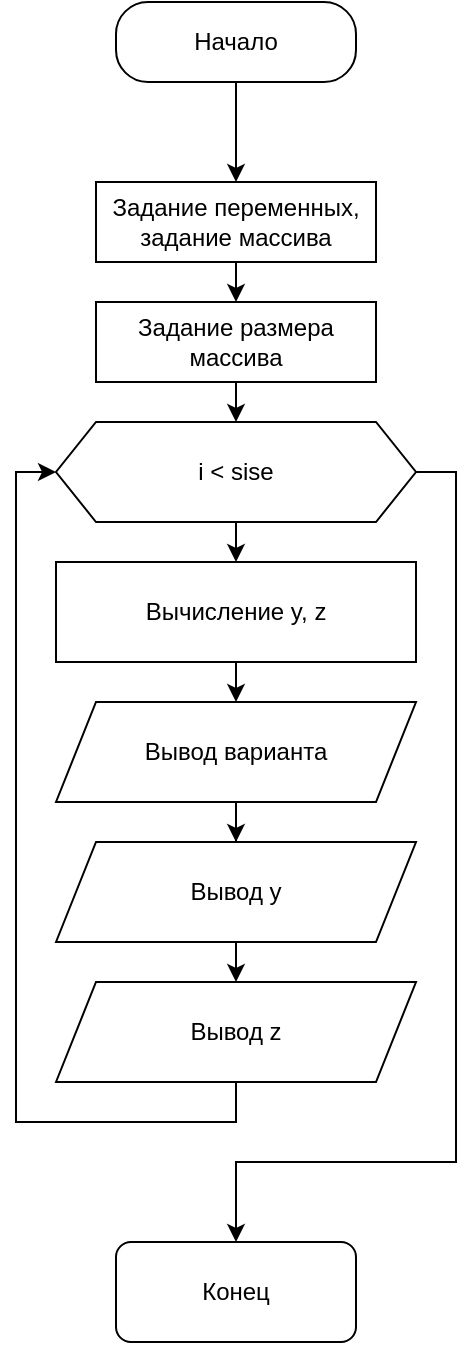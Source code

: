 <mxfile version="13.6.2" type="device" pages="3"><diagram id="C5RBs43oDa-KdzZeNtuy" name="Page-1"><mxGraphModel dx="1024" dy="592" grid="1" gridSize="10" guides="1" tooltips="1" connect="1" arrows="1" fold="1" page="1" pageScale="1" pageWidth="827" pageHeight="1169" math="0" shadow="0"><root><mxCell id="WIyWlLk6GJQsqaUBKTNV-0"/><mxCell id="WIyWlLk6GJQsqaUBKTNV-1" parent="WIyWlLk6GJQsqaUBKTNV-0"/><mxCell id="FZc9Bk3VSpk9-Ep2G_-g-2" style="edgeStyle=orthogonalEdgeStyle;rounded=0;orthogonalLoop=1;jettySize=auto;html=1;exitX=0.5;exitY=1;exitDx=0;exitDy=0;entryX=0.5;entryY=0;entryDx=0;entryDy=0;" edge="1" parent="WIyWlLk6GJQsqaUBKTNV-1" source="WIyWlLk6GJQsqaUBKTNV-3" target="FZc9Bk3VSpk9-Ep2G_-g-1"><mxGeometry relative="1" as="geometry"/></mxCell><mxCell id="WIyWlLk6GJQsqaUBKTNV-3" value="Начало" style="rounded=1;whiteSpace=wrap;html=1;fontSize=12;glass=0;strokeWidth=1;shadow=0;arcSize=40;" parent="WIyWlLk6GJQsqaUBKTNV-1" vertex="1"><mxGeometry x="160" y="80" width="120" height="40" as="geometry"/></mxCell><mxCell id="FZc9Bk3VSpk9-Ep2G_-g-4" style="edgeStyle=orthogonalEdgeStyle;rounded=0;orthogonalLoop=1;jettySize=auto;html=1;exitX=0.5;exitY=1;exitDx=0;exitDy=0;entryX=0.5;entryY=0;entryDx=0;entryDy=0;" edge="1" parent="WIyWlLk6GJQsqaUBKTNV-1" source="FZc9Bk3VSpk9-Ep2G_-g-1" target="FZc9Bk3VSpk9-Ep2G_-g-3"><mxGeometry relative="1" as="geometry"/></mxCell><mxCell id="FZc9Bk3VSpk9-Ep2G_-g-1" value="Задание переменных, задание массива" style="rounded=0;whiteSpace=wrap;html=1;" vertex="1" parent="WIyWlLk6GJQsqaUBKTNV-1"><mxGeometry x="150" y="170" width="140" height="40" as="geometry"/></mxCell><mxCell id="FZc9Bk3VSpk9-Ep2G_-g-6" style="edgeStyle=orthogonalEdgeStyle;rounded=0;orthogonalLoop=1;jettySize=auto;html=1;exitX=0.5;exitY=1;exitDx=0;exitDy=0;entryX=0.5;entryY=0;entryDx=0;entryDy=0;" edge="1" parent="WIyWlLk6GJQsqaUBKTNV-1" source="FZc9Bk3VSpk9-Ep2G_-g-3" target="FZc9Bk3VSpk9-Ep2G_-g-5"><mxGeometry relative="1" as="geometry"/></mxCell><mxCell id="FZc9Bk3VSpk9-Ep2G_-g-3" value="Задание размера массива" style="rounded=0;whiteSpace=wrap;html=1;" vertex="1" parent="WIyWlLk6GJQsqaUBKTNV-1"><mxGeometry x="150" y="230" width="140" height="40" as="geometry"/></mxCell><mxCell id="FZc9Bk3VSpk9-Ep2G_-g-13" style="edgeStyle=orthogonalEdgeStyle;rounded=0;orthogonalLoop=1;jettySize=auto;html=1;exitX=0.5;exitY=1;exitDx=0;exitDy=0;entryX=0.5;entryY=0;entryDx=0;entryDy=0;" edge="1" parent="WIyWlLk6GJQsqaUBKTNV-1" source="FZc9Bk3VSpk9-Ep2G_-g-5" target="FZc9Bk3VSpk9-Ep2G_-g-8"><mxGeometry relative="1" as="geometry"/></mxCell><mxCell id="FZc9Bk3VSpk9-Ep2G_-g-19" style="edgeStyle=orthogonalEdgeStyle;rounded=0;orthogonalLoop=1;jettySize=auto;html=1;exitX=1;exitY=0.5;exitDx=0;exitDy=0;entryX=0.5;entryY=0;entryDx=0;entryDy=0;" edge="1" parent="WIyWlLk6GJQsqaUBKTNV-1" source="FZc9Bk3VSpk9-Ep2G_-g-5" target="FZc9Bk3VSpk9-Ep2G_-g-17"><mxGeometry relative="1" as="geometry"><Array as="points"><mxPoint x="330" y="315"/><mxPoint x="330" y="660"/><mxPoint x="220" y="660"/></Array></mxGeometry></mxCell><mxCell id="FZc9Bk3VSpk9-Ep2G_-g-5" value="i &amp;lt; sise" style="shape=hexagon;perimeter=hexagonPerimeter2;whiteSpace=wrap;html=1;fixedSize=1;" vertex="1" parent="WIyWlLk6GJQsqaUBKTNV-1"><mxGeometry x="130" y="290" width="180" height="50" as="geometry"/></mxCell><mxCell id="FZc9Bk3VSpk9-Ep2G_-g-14" style="edgeStyle=orthogonalEdgeStyle;rounded=0;orthogonalLoop=1;jettySize=auto;html=1;exitX=0.5;exitY=1;exitDx=0;exitDy=0;entryX=0.5;entryY=0;entryDx=0;entryDy=0;" edge="1" parent="WIyWlLk6GJQsqaUBKTNV-1" source="FZc9Bk3VSpk9-Ep2G_-g-8" target="FZc9Bk3VSpk9-Ep2G_-g-10"><mxGeometry relative="1" as="geometry"/></mxCell><mxCell id="FZc9Bk3VSpk9-Ep2G_-g-8" value="Вычисление y, z" style="rounded=0;whiteSpace=wrap;html=1;" vertex="1" parent="WIyWlLk6GJQsqaUBKTNV-1"><mxGeometry x="130" y="360" width="180" height="50" as="geometry"/></mxCell><mxCell id="FZc9Bk3VSpk9-Ep2G_-g-15" style="edgeStyle=orthogonalEdgeStyle;rounded=0;orthogonalLoop=1;jettySize=auto;html=1;exitX=0.5;exitY=1;exitDx=0;exitDy=0;" edge="1" parent="WIyWlLk6GJQsqaUBKTNV-1" source="FZc9Bk3VSpk9-Ep2G_-g-10" target="FZc9Bk3VSpk9-Ep2G_-g-11"><mxGeometry relative="1" as="geometry"/></mxCell><mxCell id="FZc9Bk3VSpk9-Ep2G_-g-10" value="Вывод варианта&lt;span style=&quot;color: rgba(0 , 0 , 0 , 0) ; font-family: monospace ; font-size: 0px&quot;&gt;%3CmxGraphModel%3E%3Croot%3E%3CmxCell%20id%3D%220%22%2F%3E%3CmxCell%20id%3D%221%22%20parent%3D%220%22%2F%3E%3CmxCell%20id%3D%222%22%20value%3D%22%22%20style%3D%22rounded%3D0%3BwhiteSpace%3Dwrap%3Bhtml%3D1%3B%22%20vertex%3D%221%22%20parent%3D%221%22%3E%3CmxGeometry%20x%3D%22130%22%20y%3D%22360%22%20width%3D%22180%22%20height%3D%2250%22%20as%3D%22geometry%22%2F%3E%3C%2FmxCell%3E%3C%2Froot%3E%3C%2FmxGraphModel%3E&lt;/span&gt;" style="shape=parallelogram;perimeter=parallelogramPerimeter;whiteSpace=wrap;html=1;fixedSize=1;" vertex="1" parent="WIyWlLk6GJQsqaUBKTNV-1"><mxGeometry x="130" y="430" width="180" height="50" as="geometry"/></mxCell><mxCell id="FZc9Bk3VSpk9-Ep2G_-g-16" style="edgeStyle=orthogonalEdgeStyle;rounded=0;orthogonalLoop=1;jettySize=auto;html=1;exitX=0.5;exitY=1;exitDx=0;exitDy=0;entryX=0.5;entryY=0;entryDx=0;entryDy=0;" edge="1" parent="WIyWlLk6GJQsqaUBKTNV-1" source="FZc9Bk3VSpk9-Ep2G_-g-11" target="FZc9Bk3VSpk9-Ep2G_-g-12"><mxGeometry relative="1" as="geometry"/></mxCell><mxCell id="FZc9Bk3VSpk9-Ep2G_-g-11" value="Вывод y&lt;span style=&quot;color: rgba(0 , 0 , 0 , 0) ; font-family: monospace ; font-size: 0px&quot;&gt;%3CmxGraphModel%3E%3Croot%3E%3CmxCell%20id%3D%220%22%2F%3E%3CmxCell%20id%3D%221%22%20parent%3D%220%22%2F%3E%3CmxCell%20id%3D%222%22%20value%3D%22%22%20style%3D%22rounded%3D0%3BwhiteSpace%3Dwrap%3Bhtml%3D1%3B%22%20vertex%3D%221%22%20parent%3D%221%22%3E%3CmxGeometry%20x%3D%22130%22%20y%3D%22360%22%20width%3D%22180%22%20height%3D%2250%22%20as%3D%22geometry%22%2F%3E%3C%2FmxCell%3E%3C%2Froot%3E%3C%2FmxGraphModel%3E&lt;/span&gt;" style="shape=parallelogram;perimeter=parallelogramPerimeter;whiteSpace=wrap;html=1;fixedSize=1;" vertex="1" parent="WIyWlLk6GJQsqaUBKTNV-1"><mxGeometry x="130" y="500" width="180" height="50" as="geometry"/></mxCell><mxCell id="FZc9Bk3VSpk9-Ep2G_-g-18" style="edgeStyle=orthogonalEdgeStyle;rounded=0;orthogonalLoop=1;jettySize=auto;html=1;exitX=0.5;exitY=1;exitDx=0;exitDy=0;entryX=0;entryY=0.5;entryDx=0;entryDy=0;" edge="1" parent="WIyWlLk6GJQsqaUBKTNV-1" source="FZc9Bk3VSpk9-Ep2G_-g-12" target="FZc9Bk3VSpk9-Ep2G_-g-5"><mxGeometry relative="1" as="geometry"/></mxCell><mxCell id="FZc9Bk3VSpk9-Ep2G_-g-12" value="Вывод z&lt;span style=&quot;color: rgba(0 , 0 , 0 , 0) ; font-family: monospace ; font-size: 0px&quot;&gt;%3CmxGraphModel%3E%3Croot%3E%3CmxCell%20id%3D%220%22%2F%3E%3CmxCell%20id%3D%221%22%20parent%3D%220%22%2F%3E%3CmxCell%20id%3D%222%22%20value%3D%22%22%20style%3D%22rounded%3D0%3BwhiteSpace%3Dwrap%3Bhtml%3D1%3B%22%20vertex%3D%221%22%20parent%3D%221%22%3E%3CmxGeometry%20x%3D%22130%22%20y%3D%22360%22%20width%3D%22180%22%20height%3D%2250%22%20as%3D%22geometry%22%2F%3E%3C%2FmxCell%3E%3C%2Froot%3E%3C%2FmxGraphModel%3&lt;/span&gt;" style="shape=parallelogram;perimeter=parallelogramPerimeter;whiteSpace=wrap;html=1;fixedSize=1;" vertex="1" parent="WIyWlLk6GJQsqaUBKTNV-1"><mxGeometry x="130" y="570" width="180" height="50" as="geometry"/></mxCell><mxCell id="FZc9Bk3VSpk9-Ep2G_-g-17" value="Конец" style="rounded=1;whiteSpace=wrap;html=1;" vertex="1" parent="WIyWlLk6GJQsqaUBKTNV-1"><mxGeometry x="160" y="700" width="120" height="50" as="geometry"/></mxCell></root></mxGraphModel></diagram><diagram id="L5UV8UkgFi_a8JXsr-dM" name="Страница 2"><mxGraphModel dx="1024" dy="592" grid="1" gridSize="10" guides="1" tooltips="1" connect="1" arrows="1" fold="1" page="1" pageScale="1" pageWidth="827" pageHeight="1169" math="0" shadow="0"><root><mxCell id="o6fMAgNH6CNj8OtQpu_T-0"/><mxCell id="o6fMAgNH6CNj8OtQpu_T-1" parent="o6fMAgNH6CNj8OtQpu_T-0"/><mxCell id="hkbv_ZWpMNfnWkSqBo4R-0" style="edgeStyle=orthogonalEdgeStyle;rounded=0;orthogonalLoop=1;jettySize=auto;html=1;exitX=0.5;exitY=1;exitDx=0;exitDy=0;entryX=0.5;entryY=0;entryDx=0;entryDy=0;" edge="1" parent="o6fMAgNH6CNj8OtQpu_T-1" source="hkbv_ZWpMNfnWkSqBo4R-1" target="hkbv_ZWpMNfnWkSqBo4R-3"><mxGeometry relative="1" as="geometry"/></mxCell><mxCell id="hkbv_ZWpMNfnWkSqBo4R-1" value="Начало" style="rounded=1;whiteSpace=wrap;html=1;fontSize=12;glass=0;strokeWidth=1;shadow=0;arcSize=40;" vertex="1" parent="o6fMAgNH6CNj8OtQpu_T-1"><mxGeometry x="160" y="80" width="120" height="40" as="geometry"/></mxCell><mxCell id="hkbv_ZWpMNfnWkSqBo4R-2" style="edgeStyle=orthogonalEdgeStyle;rounded=0;orthogonalLoop=1;jettySize=auto;html=1;exitX=0.5;exitY=1;exitDx=0;exitDy=0;entryX=0.5;entryY=0;entryDx=0;entryDy=0;" edge="1" parent="o6fMAgNH6CNj8OtQpu_T-1" source="hkbv_ZWpMNfnWkSqBo4R-3"><mxGeometry relative="1" as="geometry"><mxPoint x="220" y="250" as="targetPoint"/></mxGeometry></mxCell><mxCell id="hkbv_ZWpMNfnWkSqBo4R-3" value="Задание переменных" style="rounded=0;whiteSpace=wrap;html=1;" vertex="1" parent="o6fMAgNH6CNj8OtQpu_T-1"><mxGeometry x="150" y="170" width="140" height="40" as="geometry"/></mxCell><mxCell id="hkbv_ZWpMNfnWkSqBo4R-6" style="edgeStyle=orthogonalEdgeStyle;rounded=0;orthogonalLoop=1;jettySize=auto;html=1;exitX=0.5;exitY=1;exitDx=0;exitDy=0;entryX=0.5;entryY=0;entryDx=0;entryDy=0;" edge="1" parent="o6fMAgNH6CNj8OtQpu_T-1" target="hkbv_ZWpMNfnWkSqBo4R-10"><mxGeometry relative="1" as="geometry"><mxPoint x="220" y="300" as="sourcePoint"/></mxGeometry></mxCell><mxCell id="hkbv_ZWpMNfnWkSqBo4R-7" style="edgeStyle=orthogonalEdgeStyle;rounded=0;orthogonalLoop=1;jettySize=auto;html=1;exitX=1;exitY=0.5;exitDx=0;exitDy=0;entryX=0.5;entryY=0;entryDx=0;entryDy=0;" edge="1" parent="o6fMAgNH6CNj8OtQpu_T-1" target="hkbv_ZWpMNfnWkSqBo4R-17"><mxGeometry relative="1" as="geometry"><Array as="points"><mxPoint x="330" y="275"/><mxPoint x="330" y="620"/><mxPoint x="220" y="620"/></Array><mxPoint x="310" y="275" as="sourcePoint"/></mxGeometry></mxCell><mxCell id="hkbv_ZWpMNfnWkSqBo4R-9" style="edgeStyle=orthogonalEdgeStyle;rounded=0;orthogonalLoop=1;jettySize=auto;html=1;exitX=0.5;exitY=1;exitDx=0;exitDy=0;entryX=0.5;entryY=0;entryDx=0;entryDy=0;" edge="1" parent="o6fMAgNH6CNj8OtQpu_T-1" source="hkbv_ZWpMNfnWkSqBo4R-10"><mxGeometry relative="1" as="geometry"><mxPoint x="220" y="390" as="targetPoint"/></mxGeometry></mxCell><mxCell id="hkbv_ZWpMNfnWkSqBo4R-10" value="Вычисление y, z" style="rounded=0;whiteSpace=wrap;html=1;" vertex="1" parent="o6fMAgNH6CNj8OtQpu_T-1"><mxGeometry x="130" y="320" width="180" height="50" as="geometry"/></mxCell><mxCell id="hkbv_ZWpMNfnWkSqBo4R-13" style="edgeStyle=orthogonalEdgeStyle;rounded=0;orthogonalLoop=1;jettySize=auto;html=1;exitX=0.5;exitY=1;exitDx=0;exitDy=0;entryX=0.5;entryY=0;entryDx=0;entryDy=0;" edge="1" parent="o6fMAgNH6CNj8OtQpu_T-1" source="hkbv_ZWpMNfnWkSqBo4R-14" target="hkbv_ZWpMNfnWkSqBo4R-16"><mxGeometry relative="1" as="geometry"/></mxCell><mxCell id="hkbv_ZWpMNfnWkSqBo4R-14" value="Вывод y&lt;span style=&quot;color: rgba(0 , 0 , 0 , 0) ; font-family: monospace ; font-size: 0px&quot;&gt;%3CmxGraphModel%3E%3Croot%3E%3CmxCell%20id%3D%220%22%2F%3E%3CmxCell%20id%3D%221%22%20parent%3D%220%22%2F%3E%3CmxCell%20id%3D%222%22%20value%3D%22%22%20style%3D%22rounded%3D0%3BwhiteSpace%3Dwrap%3Bhtml%3D1%3B%22%20vertex%3D%221%22%20parent%3D%221%22%3E%3CmxGeometry%20x%3D%22130%22%20y%3D%22360%22%20width%3D%22180%22%20height%3D%2250%22%20as%3D%22geometry%22%2F%3E%3C%2FmxCell%3E%3C%2Froot%3E%3C%2FmxGraphModel%3E&lt;/span&gt;" style="shape=parallelogram;perimeter=parallelogramPerimeter;whiteSpace=wrap;html=1;fixedSize=1;" vertex="1" parent="o6fMAgNH6CNj8OtQpu_T-1"><mxGeometry x="130" y="390" width="180" height="50" as="geometry"/></mxCell><mxCell id="hkbv_ZWpMNfnWkSqBo4R-19" style="edgeStyle=orthogonalEdgeStyle;rounded=0;orthogonalLoop=1;jettySize=auto;html=1;exitX=0.5;exitY=1;exitDx=0;exitDy=0;entryX=0.5;entryY=0;entryDx=0;entryDy=0;" edge="1" parent="o6fMAgNH6CNj8OtQpu_T-1" source="hkbv_ZWpMNfnWkSqBo4R-16" target="hkbv_ZWpMNfnWkSqBo4R-18"><mxGeometry relative="1" as="geometry"/></mxCell><mxCell id="hkbv_ZWpMNfnWkSqBo4R-16" value="Вывод z&lt;span style=&quot;color: rgba(0 , 0 , 0 , 0) ; font-family: monospace ; font-size: 0px&quot;&gt;%3CmxGraphModel%3E%3Croot%3E%3CmxCell%20id%3D%220%22%2F%3E%3CmxCell%20id%3D%221%22%20parent%3D%220%22%2F%3E%3CmxCell%20id%3D%222%22%20value%3D%22%22%20style%3D%22rounded%3D0%3BwhiteSpace%3Dwrap%3Bhtml%3D1%3B%22%20vertex%3D%221%22%20parent%3D%221%22%3E%3CmxGeometry%20x%3D%22130%22%20y%3D%22360%22%20width%3D%22180%22%20height%3D%2250%22%20as%3D%22geometry%22%2F%3E%3C%2FmxCell%3E%3C%2Froot%3E%3C%2FmxGraphModel%3&lt;/span&gt;" style="shape=parallelogram;perimeter=parallelogramPerimeter;whiteSpace=wrap;html=1;fixedSize=1;" vertex="1" parent="o6fMAgNH6CNj8OtQpu_T-1"><mxGeometry x="130" y="460" width="180" height="50" as="geometry"/></mxCell><mxCell id="hkbv_ZWpMNfnWkSqBo4R-17" value="Конец" style="rounded=1;whiteSpace=wrap;html=1;" vertex="1" parent="o6fMAgNH6CNj8OtQpu_T-1"><mxGeometry x="160" y="660" width="120" height="50" as="geometry"/></mxCell><mxCell id="752L8b7vsocY2u4eV2LH-1" style="edgeStyle=orthogonalEdgeStyle;rounded=0;orthogonalLoop=1;jettySize=auto;html=1;exitX=0.5;exitY=1;exitDx=0;exitDy=0;entryX=0;entryY=0.5;entryDx=0;entryDy=0;" edge="1" parent="o6fMAgNH6CNj8OtQpu_T-1" source="hkbv_ZWpMNfnWkSqBo4R-18" target="752L8b7vsocY2u4eV2LH-0"><mxGeometry relative="1" as="geometry"/></mxCell><mxCell id="hkbv_ZWpMNfnWkSqBo4R-18" value="j = j+0.1" style="rounded=0;whiteSpace=wrap;html=1;" vertex="1" parent="o6fMAgNH6CNj8OtQpu_T-1"><mxGeometry x="140" y="525" width="160" height="45" as="geometry"/></mxCell><mxCell id="752L8b7vsocY2u4eV2LH-0" value="j &amp;lt; 3.1" style="rhombus;whiteSpace=wrap;html=1;" vertex="1" parent="o6fMAgNH6CNj8OtQpu_T-1"><mxGeometry x="130" y="250" width="180" height="50" as="geometry"/></mxCell></root></mxGraphModel></diagram><diagram id="aKHi1ZUZ-HxuKxYBQQX7" name="Страница 3"><mxGraphModel dx="1024" dy="592" grid="1" gridSize="10" guides="1" tooltips="1" connect="1" arrows="1" fold="1" page="1" pageScale="1" pageWidth="827" pageHeight="1169" math="0" shadow="0"><root><mxCell id="ndGiV6tHkGsPv_xJzrEB-0"/><mxCell id="ndGiV6tHkGsPv_xJzrEB-1" parent="ndGiV6tHkGsPv_xJzrEB-0"/><mxCell id="VXox4rRv2ZJNZMDYAN5r-0" style="edgeStyle=orthogonalEdgeStyle;rounded=0;orthogonalLoop=1;jettySize=auto;html=1;exitX=0.5;exitY=1;exitDx=0;exitDy=0;entryX=0.5;entryY=0;entryDx=0;entryDy=0;" edge="1" parent="ndGiV6tHkGsPv_xJzrEB-1" source="VXox4rRv2ZJNZMDYAN5r-1" target="VXox4rRv2ZJNZMDYAN5r-3"><mxGeometry relative="1" as="geometry"/></mxCell><mxCell id="VXox4rRv2ZJNZMDYAN5r-1" value="Начало" style="rounded=1;whiteSpace=wrap;html=1;fontSize=12;glass=0;strokeWidth=1;shadow=0;arcSize=40;" vertex="1" parent="ndGiV6tHkGsPv_xJzrEB-1"><mxGeometry x="160" y="80" width="120" height="40" as="geometry"/></mxCell><mxCell id="VXox4rRv2ZJNZMDYAN5r-2" style="edgeStyle=orthogonalEdgeStyle;rounded=0;orthogonalLoop=1;jettySize=auto;html=1;exitX=0.5;exitY=1;exitDx=0;exitDy=0;entryX=0.5;entryY=0;entryDx=0;entryDy=0;" edge="1" parent="ndGiV6tHkGsPv_xJzrEB-1" source="VXox4rRv2ZJNZMDYAN5r-3" target="VXox4rRv2ZJNZMDYAN5r-5"><mxGeometry relative="1" as="geometry"/></mxCell><mxCell id="VXox4rRv2ZJNZMDYAN5r-3" value="Задание переменных, задание массива" style="rounded=0;whiteSpace=wrap;html=1;" vertex="1" parent="ndGiV6tHkGsPv_xJzrEB-1"><mxGeometry x="150" y="170" width="140" height="40" as="geometry"/></mxCell><mxCell id="VXox4rRv2ZJNZMDYAN5r-4" style="edgeStyle=orthogonalEdgeStyle;rounded=0;orthogonalLoop=1;jettySize=auto;html=1;exitX=0.5;exitY=1;exitDx=0;exitDy=0;entryX=0.5;entryY=0;entryDx=0;entryDy=0;" edge="1" parent="ndGiV6tHkGsPv_xJzrEB-1" source="VXox4rRv2ZJNZMDYAN5r-5" target="VXox4rRv2ZJNZMDYAN5r-8"><mxGeometry relative="1" as="geometry"/></mxCell><mxCell id="VXox4rRv2ZJNZMDYAN5r-5" value="Задание размера массивов" style="rounded=0;whiteSpace=wrap;html=1;" vertex="1" parent="ndGiV6tHkGsPv_xJzrEB-1"><mxGeometry x="150" y="230" width="140" height="40" as="geometry"/></mxCell><mxCell id="VXox4rRv2ZJNZMDYAN5r-6" style="edgeStyle=orthogonalEdgeStyle;rounded=0;orthogonalLoop=1;jettySize=auto;html=1;exitX=0.5;exitY=1;exitDx=0;exitDy=0;entryX=0.5;entryY=0;entryDx=0;entryDy=0;" edge="1" parent="ndGiV6tHkGsPv_xJzrEB-1" target="VXox4rRv2ZJNZMDYAN5r-10"><mxGeometry relative="1" as="geometry"><mxPoint x="220" y="420" as="sourcePoint"/></mxGeometry></mxCell><mxCell id="wXBtpb2cixwOApTM1NIb-3" style="edgeStyle=orthogonalEdgeStyle;rounded=0;orthogonalLoop=1;jettySize=auto;html=1;exitX=1;exitY=0.5;exitDx=0;exitDy=0;entryX=0.5;entryY=0;entryDx=0;entryDy=0;" edge="1" parent="ndGiV6tHkGsPv_xJzrEB-1" source="VXox4rRv2ZJNZMDYAN5r-8" target="VXox4rRv2ZJNZMDYAN5r-17"><mxGeometry relative="1" as="geometry"><Array as="points"><mxPoint x="380" y="315"/><mxPoint x="380" y="660"/><mxPoint x="220" y="660"/></Array></mxGeometry></mxCell><mxCell id="VXox4rRv2ZJNZMDYAN5r-8" value="i &amp;lt; sise" style="shape=hexagon;perimeter=hexagonPerimeter2;whiteSpace=wrap;html=1;fixedSize=1;" vertex="1" parent="ndGiV6tHkGsPv_xJzrEB-1"><mxGeometry x="130" y="290" width="180" height="50" as="geometry"/></mxCell><mxCell id="VXox4rRv2ZJNZMDYAN5r-9" style="edgeStyle=orthogonalEdgeStyle;rounded=0;orthogonalLoop=1;jettySize=auto;html=1;exitX=0.5;exitY=1;exitDx=0;exitDy=0;entryX=0.5;entryY=0;entryDx=0;entryDy=0;" edge="1" parent="ndGiV6tHkGsPv_xJzrEB-1" source="VXox4rRv2ZJNZMDYAN5r-10"><mxGeometry relative="1" as="geometry"><mxPoint x="220" y="510" as="targetPoint"/></mxGeometry></mxCell><mxCell id="VXox4rRv2ZJNZMDYAN5r-10" value="Вычисление y, z" style="rounded=0;whiteSpace=wrap;html=1;" vertex="1" parent="ndGiV6tHkGsPv_xJzrEB-1"><mxGeometry x="130" y="440" width="180" height="50" as="geometry"/></mxCell><mxCell id="VXox4rRv2ZJNZMDYAN5r-13" style="edgeStyle=orthogonalEdgeStyle;rounded=0;orthogonalLoop=1;jettySize=auto;html=1;exitX=0.5;exitY=1;exitDx=0;exitDy=0;entryX=0.5;entryY=0;entryDx=0;entryDy=0;" edge="1" parent="ndGiV6tHkGsPv_xJzrEB-1" source="VXox4rRv2ZJNZMDYAN5r-14" target="VXox4rRv2ZJNZMDYAN5r-16"><mxGeometry relative="1" as="geometry"/></mxCell><mxCell id="VXox4rRv2ZJNZMDYAN5r-14" value="Вывод y&lt;span style=&quot;color: rgba(0 , 0 , 0 , 0) ; font-family: monospace ; font-size: 0px&quot;&gt;%3CmxGraphModel%3E%3Croot%3E%3CmxCell%20id%3D%220%22%2F%3E%3CmxCell%20id%3D%221%22%20parent%3D%220%22%2F%3E%3CmxCell%20id%3D%222%22%20value%3D%22%22%20style%3D%22rounded%3D0%3BwhiteSpace%3Dwrap%3Bhtml%3D1%3B%22%20vertex%3D%221%22%20parent%3D%221%22%3E%3CmxGeometry%20x%3D%22130%22%20y%3D%22360%22%20width%3D%22180%22%20height%3D%2250%22%20as%3D%22geometry%22%2F%3E%3C%2FmxCell%3E%3C%2Froot%3E%3C%2FmxGraphModel%3E&lt;/span&gt;" style="shape=parallelogram;perimeter=parallelogramPerimeter;whiteSpace=wrap;html=1;fixedSize=1;" vertex="1" parent="ndGiV6tHkGsPv_xJzrEB-1"><mxGeometry x="130" y="510" width="180" height="50" as="geometry"/></mxCell><mxCell id="wXBtpb2cixwOApTM1NIb-8" style="edgeStyle=orthogonalEdgeStyle;rounded=0;orthogonalLoop=1;jettySize=auto;html=1;exitX=0.5;exitY=1;exitDx=0;exitDy=0;entryX=0;entryY=0.5;entryDx=0;entryDy=0;" edge="1" parent="ndGiV6tHkGsPv_xJzrEB-1" source="VXox4rRv2ZJNZMDYAN5r-16" target="vIViTA8oYpyDXz-9Hf4V-0"><mxGeometry relative="1" as="geometry"/></mxCell><mxCell id="VXox4rRv2ZJNZMDYAN5r-16" value="Вывод z&lt;span style=&quot;color: rgba(0 , 0 , 0 , 0) ; font-family: monospace ; font-size: 0px&quot;&gt;%3CmxGraphModel%3E%3Croot%3E%3CmxCell%20id%3D%220%22%2F%3E%3CmxCell%20id%3D%221%22%20parent%3D%220%22%2F%3E%3CmxCell%20id%3D%222%22%20value%3D%22%22%20style%3D%22rounded%3D0%3BwhiteSpace%3Dwrap%3Bhtml%3D1%3B%22%20vertex%3D%221%22%20parent%3D%221%22%3E%3CmxGeometry%20x%3D%22130%22%20y%3D%22360%22%20width%3D%22180%22%20height%3D%2250%22%20as%3D%22geometry%22%2F%3E%3C%2FmxCell%3E%3C%2Froot%3E%3C%2FmxGraphModel%3&lt;/span&gt;" style="shape=parallelogram;perimeter=parallelogramPerimeter;whiteSpace=wrap;html=1;fixedSize=1;" vertex="1" parent="ndGiV6tHkGsPv_xJzrEB-1"><mxGeometry x="130" y="580" width="180" height="50" as="geometry"/></mxCell><mxCell id="VXox4rRv2ZJNZMDYAN5r-17" value="Конец" style="rounded=1;whiteSpace=wrap;html=1;" vertex="1" parent="ndGiV6tHkGsPv_xJzrEB-1"><mxGeometry x="160" y="720" width="120" height="50" as="geometry"/></mxCell><mxCell id="wXBtpb2cixwOApTM1NIb-9" style="edgeStyle=orthogonalEdgeStyle;rounded=0;orthogonalLoop=1;jettySize=auto;html=1;exitX=1;exitY=0.5;exitDx=0;exitDy=0;entryX=0;entryY=0.5;entryDx=0;entryDy=0;" edge="1" parent="ndGiV6tHkGsPv_xJzrEB-1" source="vIViTA8oYpyDXz-9Hf4V-0" target="VXox4rRv2ZJNZMDYAN5r-8"><mxGeometry relative="1" as="geometry"/></mxCell><mxCell id="vIViTA8oYpyDXz-9Hf4V-0" value="n &lt; size1" style="shape=hexagon;perimeter=hexagonPerimeter2;whiteSpace=wrap;html=1;fixedSize=1;" vertex="1" parent="ndGiV6tHkGsPv_xJzrEB-1"><mxGeometry x="130" y="370" width="180" height="50" as="geometry"/></mxCell><mxCell id="vIViTA8oYpyDXz-9Hf4V-1" value="" style="endArrow=classic;html=1;exitX=0.5;exitY=1;exitDx=0;exitDy=0;entryX=0.5;entryY=0;entryDx=0;entryDy=0;" edge="1" parent="ndGiV6tHkGsPv_xJzrEB-1" source="VXox4rRv2ZJNZMDYAN5r-8" target="vIViTA8oYpyDXz-9Hf4V-0"><mxGeometry width="50" height="50" relative="1" as="geometry"><mxPoint x="390" y="530" as="sourcePoint"/><mxPoint x="440" y="480" as="targetPoint"/></mxGeometry></mxCell></root></mxGraphModel></diagram></mxfile>